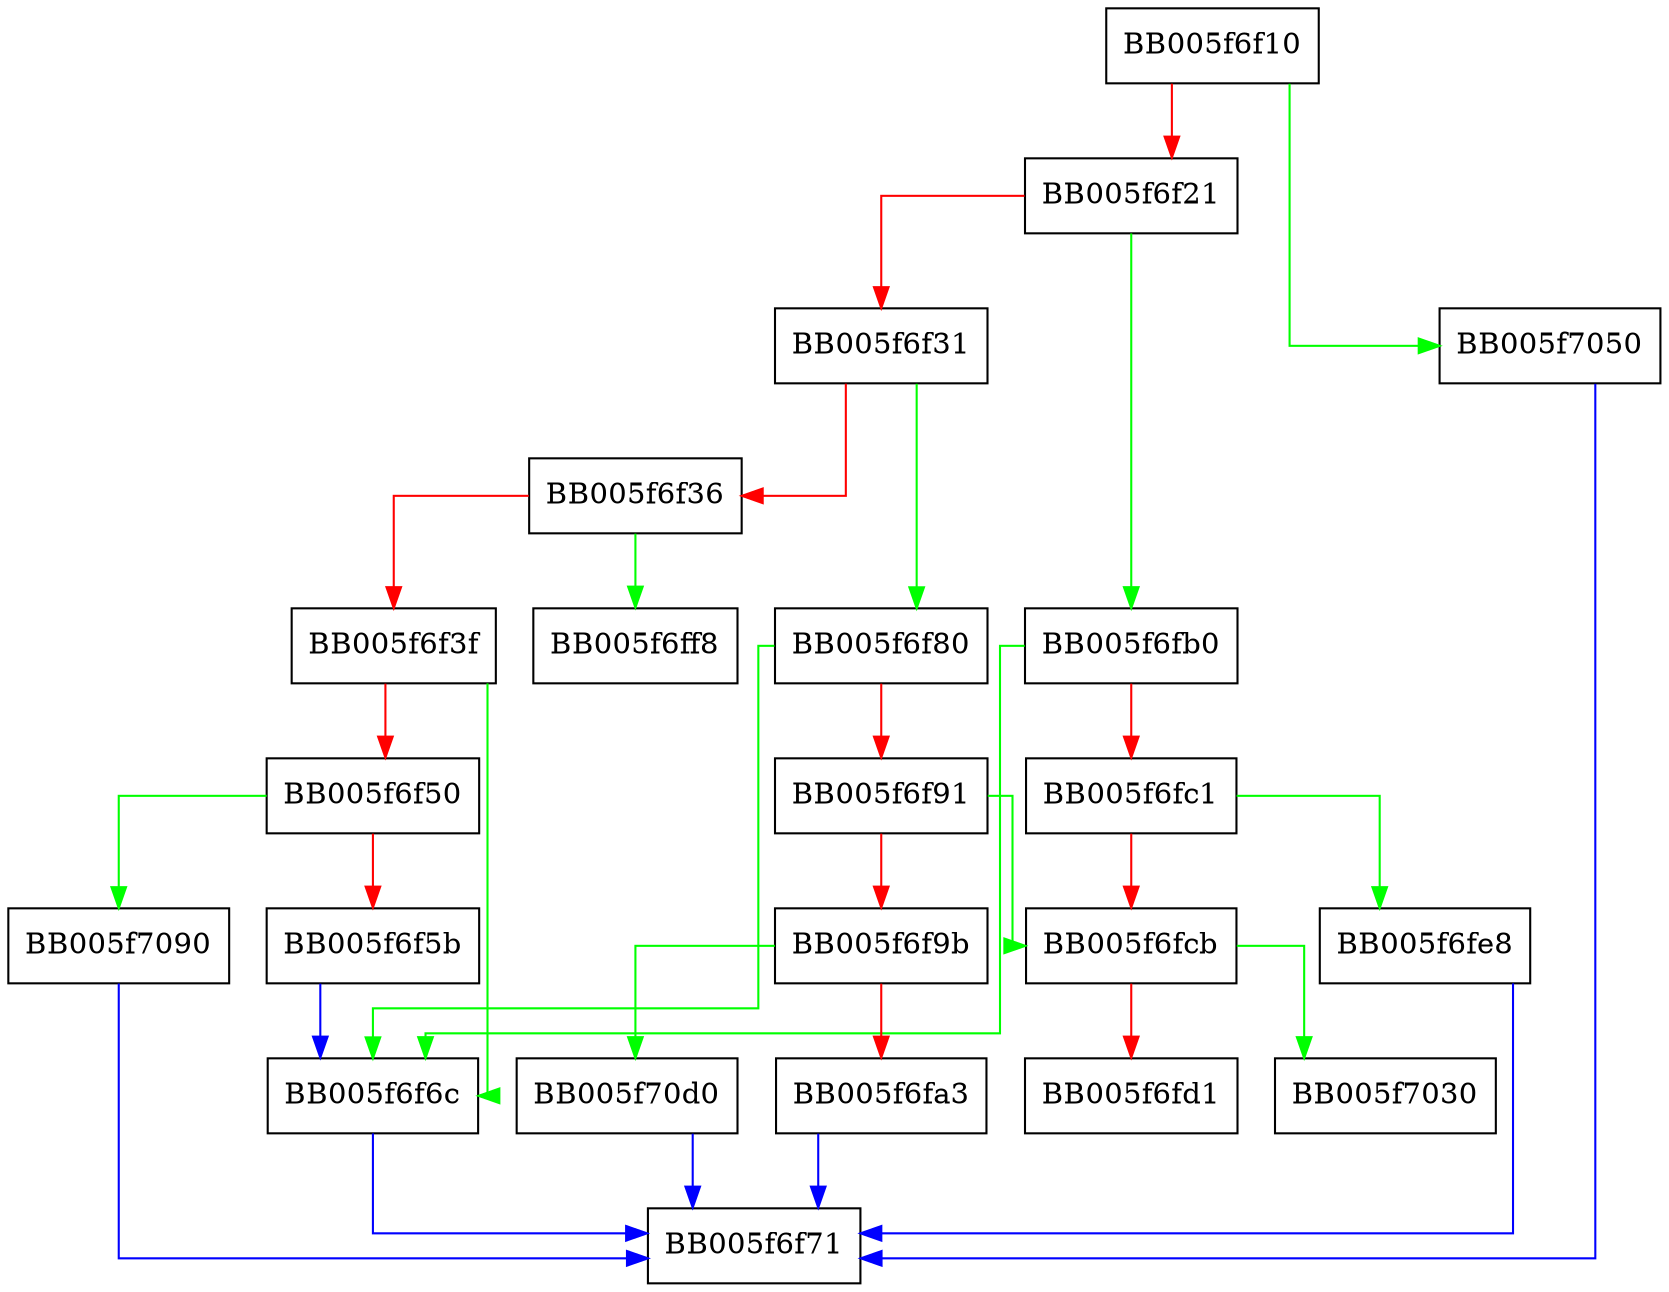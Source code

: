 digraph OSSL_PARAM_set_uint32 {
  node [shape="box"];
  graph [splines=ortho];
  BB005f6f10 -> BB005f7050 [color="green"];
  BB005f6f10 -> BB005f6f21 [color="red"];
  BB005f6f21 -> BB005f6fb0 [color="green"];
  BB005f6f21 -> BB005f6f31 [color="red"];
  BB005f6f31 -> BB005f6f80 [color="green"];
  BB005f6f31 -> BB005f6f36 [color="red"];
  BB005f6f36 -> BB005f6ff8 [color="green"];
  BB005f6f36 -> BB005f6f3f [color="red"];
  BB005f6f3f -> BB005f6f6c [color="green"];
  BB005f6f3f -> BB005f6f50 [color="red"];
  BB005f6f50 -> BB005f7090 [color="green"];
  BB005f6f50 -> BB005f6f5b [color="red"];
  BB005f6f5b -> BB005f6f6c [color="blue"];
  BB005f6f6c -> BB005f6f71 [color="blue"];
  BB005f6f80 -> BB005f6f6c [color="green"];
  BB005f6f80 -> BB005f6f91 [color="red"];
  BB005f6f91 -> BB005f6fcb [color="green"];
  BB005f6f91 -> BB005f6f9b [color="red"];
  BB005f6f9b -> BB005f70d0 [color="green"];
  BB005f6f9b -> BB005f6fa3 [color="red"];
  BB005f6fa3 -> BB005f6f71 [color="blue"];
  BB005f6fb0 -> BB005f6f6c [color="green"];
  BB005f6fb0 -> BB005f6fc1 [color="red"];
  BB005f6fc1 -> BB005f6fe8 [color="green"];
  BB005f6fc1 -> BB005f6fcb [color="red"];
  BB005f6fcb -> BB005f7030 [color="green"];
  BB005f6fcb -> BB005f6fd1 [color="red"];
  BB005f6fe8 -> BB005f6f71 [color="blue"];
  BB005f7050 -> BB005f6f71 [color="blue"];
  BB005f7090 -> BB005f6f71 [color="blue"];
  BB005f70d0 -> BB005f6f71 [color="blue"];
}